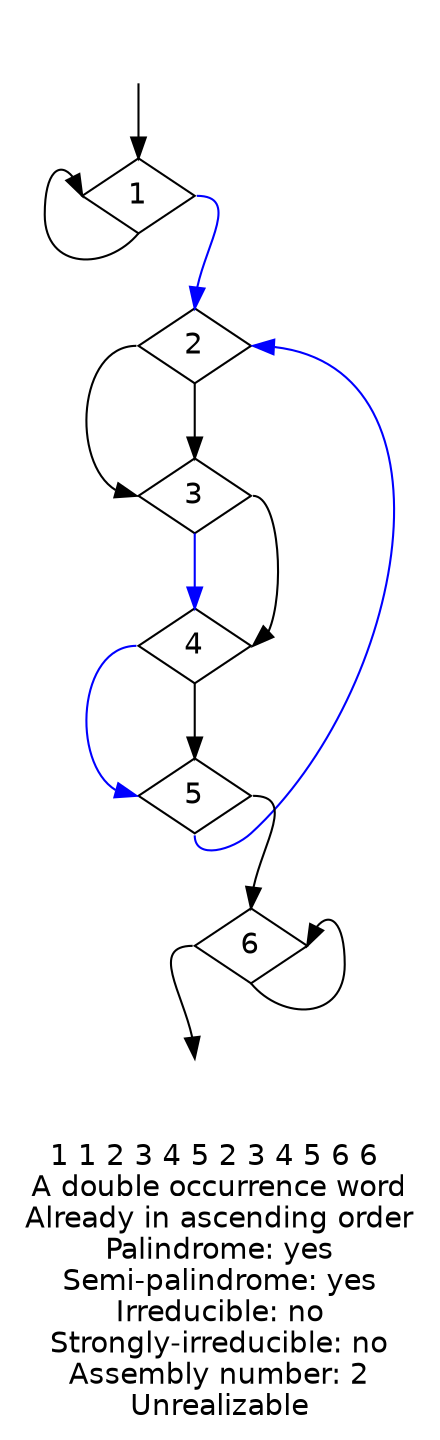 digraph {
fontname="Helvetica"
node [fontname="Helvetica"]
node [shape=diamond]
label="1 1 2 3 4 5 2 3 4 5 6 6 \nA double occurrence word\nAlready in ascending order\nPalindrome: yes\nSemi-palindrome: yes\nIrreducible: no\nStrongly-irreducible: no\nAssembly number: 2\nUnrealizable\n"
a [style="invis"]
b [style="invis"]
a:s -> 1:n
1:s -> 1:w
1:e -> 2:n [color="blue"]
2:s -> 3:n
3:s -> 4:n [color="blue"]
4:s -> 5:n
5:s -> 2:e [color="blue"]
2:w -> 3:w
3:e -> 4:e
4:w -> 5:w [color="blue"]
5:e -> 6:n
6:s -> 6:e
6:w -> b:n
}
